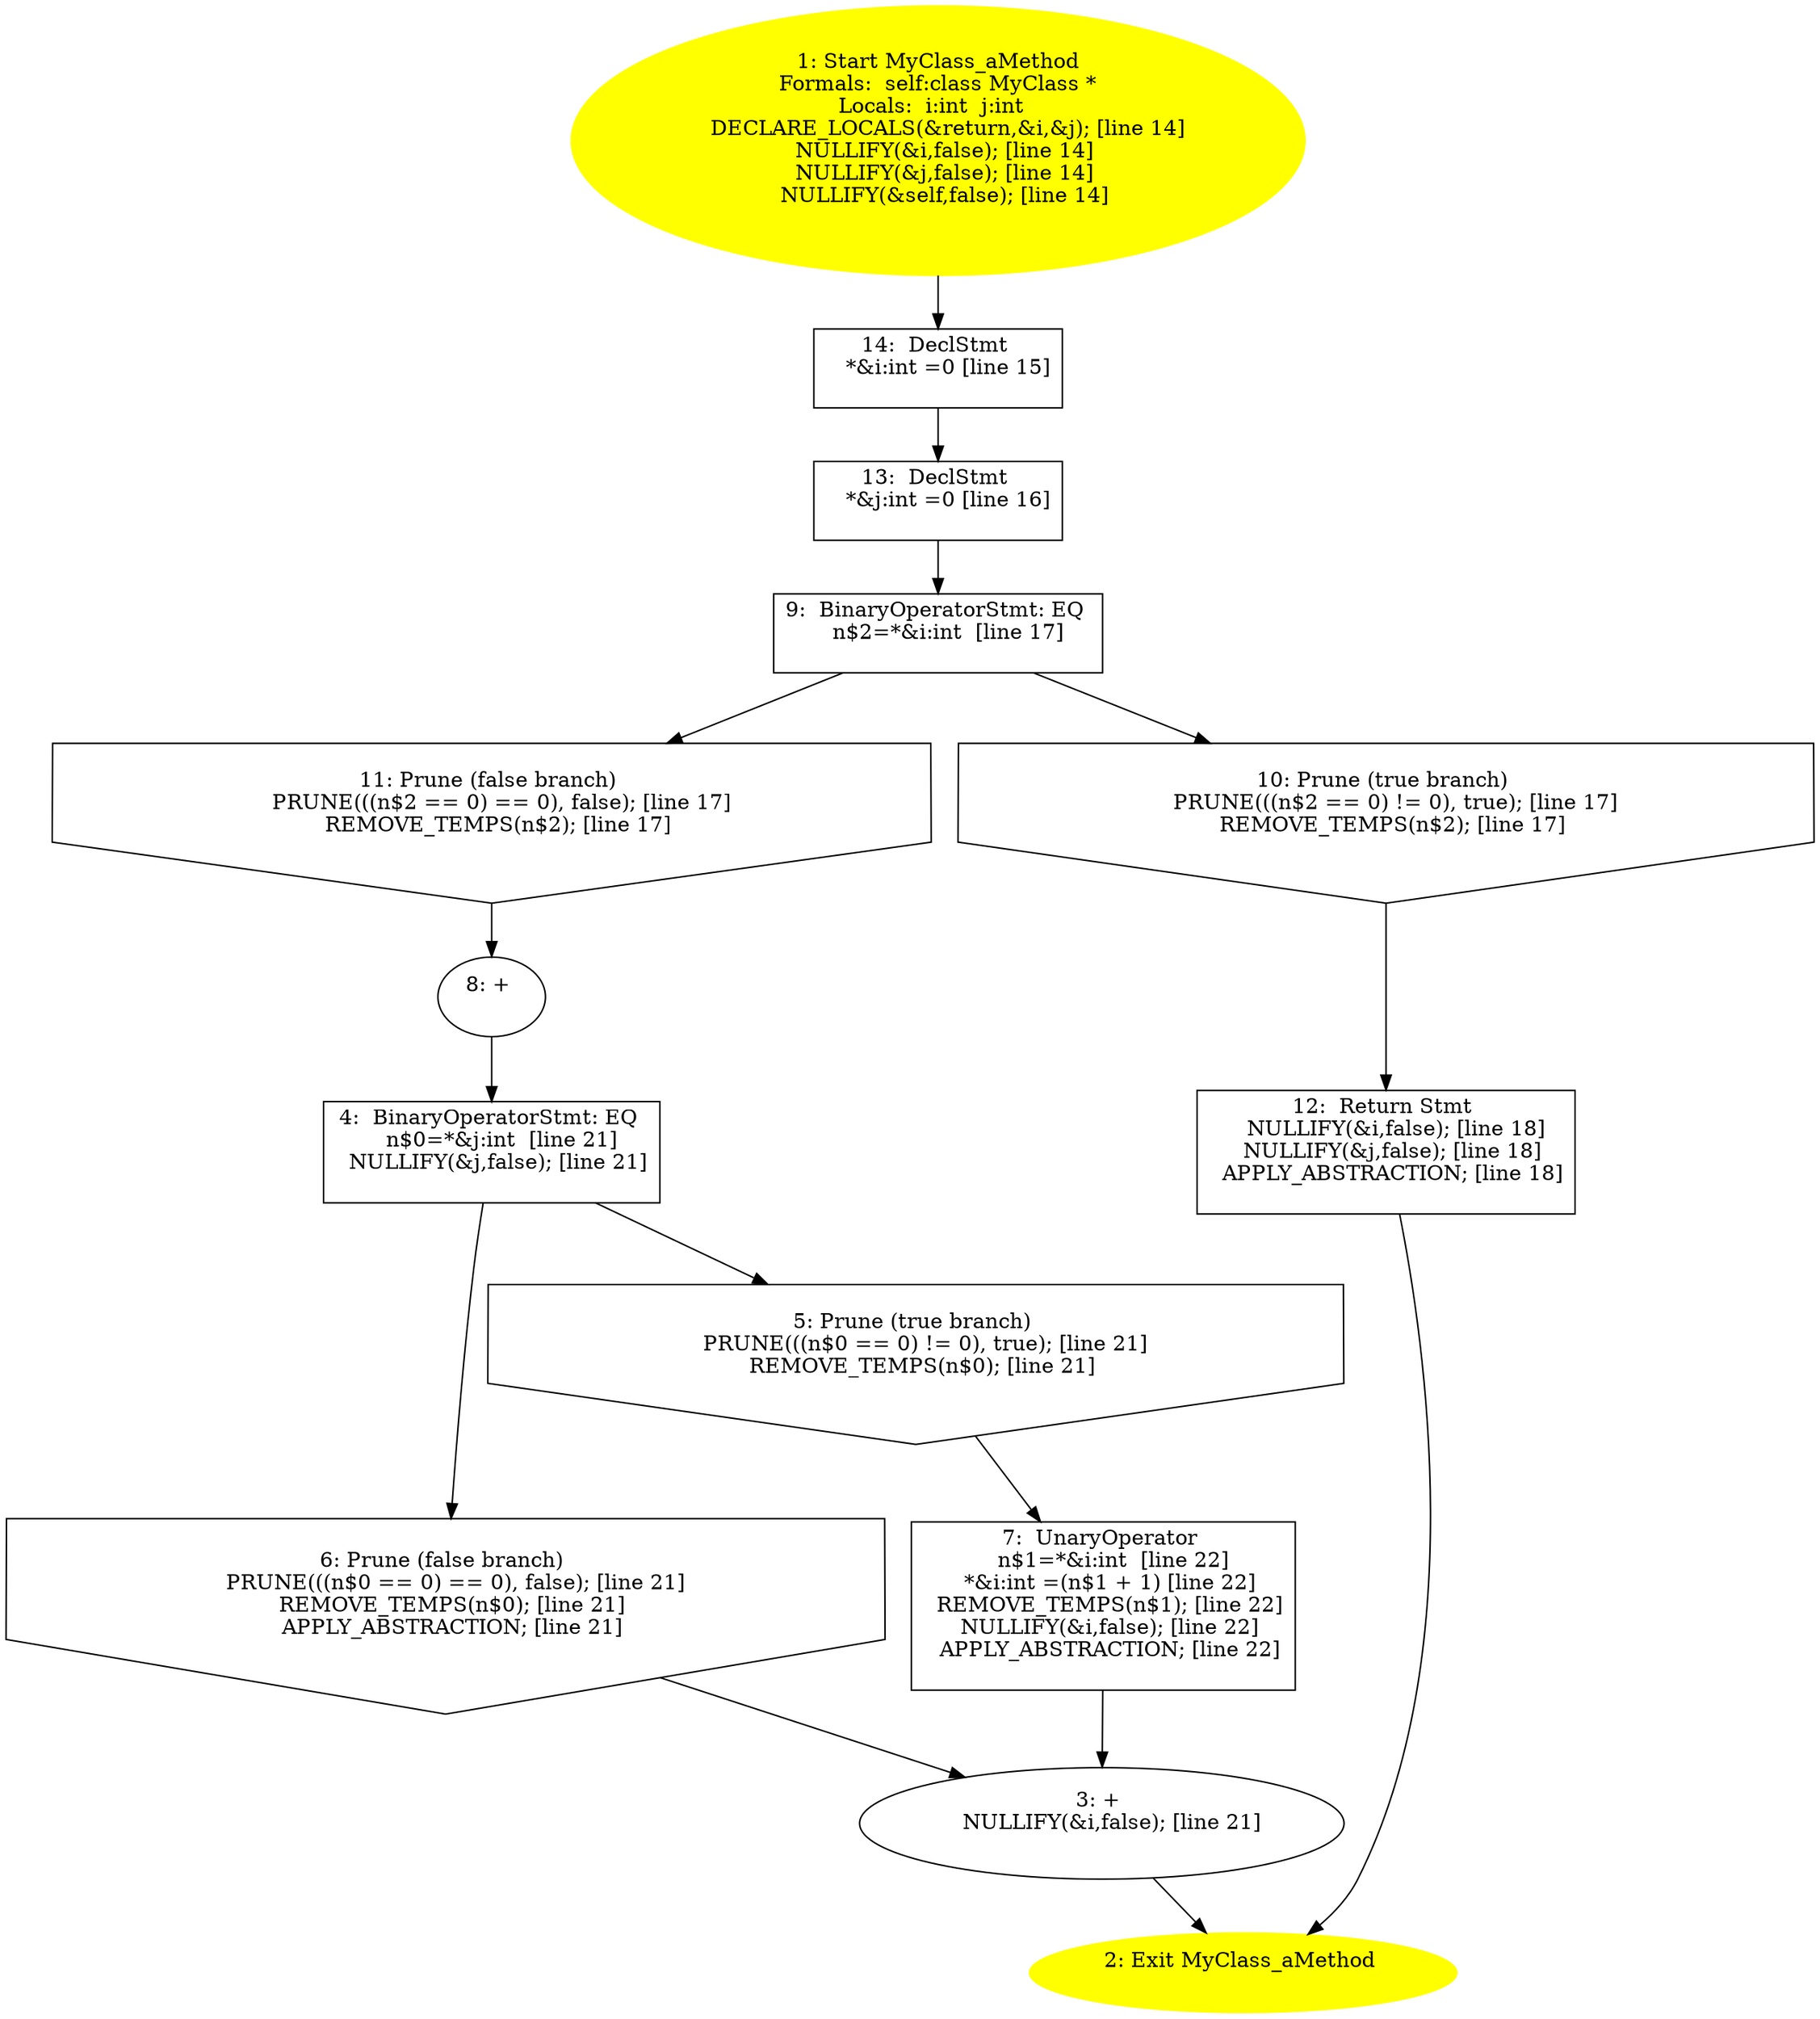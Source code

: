digraph iCFG {
14 [label="14:  DeclStmt \n   *&i:int =0 [line 15]\n " shape="box"]
	

	 14 -> 13 ;
13 [label="13:  DeclStmt \n   *&j:int =0 [line 16]\n " shape="box"]
	

	 13 -> 9 ;
12 [label="12:  Return Stmt \n   NULLIFY(&i,false); [line 18]\n  NULLIFY(&j,false); [line 18]\n  APPLY_ABSTRACTION; [line 18]\n " shape="box"]
	

	 12 -> 2 ;
11 [label="11: Prune (false branch) \n   PRUNE(((n$2 == 0) == 0), false); [line 17]\n  REMOVE_TEMPS(n$2); [line 17]\n " shape="invhouse"]
	

	 11 -> 8 ;
10 [label="10: Prune (true branch) \n   PRUNE(((n$2 == 0) != 0), true); [line 17]\n  REMOVE_TEMPS(n$2); [line 17]\n " shape="invhouse"]
	

	 10 -> 12 ;
9 [label="9:  BinaryOperatorStmt: EQ \n   n$2=*&i:int  [line 17]\n " shape="box"]
	

	 9 -> 10 ;
	 9 -> 11 ;
8 [label="8: + \n  " ]
	

	 8 -> 4 ;
7 [label="7:  UnaryOperator \n   n$1=*&i:int  [line 22]\n  *&i:int =(n$1 + 1) [line 22]\n  REMOVE_TEMPS(n$1); [line 22]\n  NULLIFY(&i,false); [line 22]\n  APPLY_ABSTRACTION; [line 22]\n " shape="box"]
	

	 7 -> 3 ;
6 [label="6: Prune (false branch) \n   PRUNE(((n$0 == 0) == 0), false); [line 21]\n  REMOVE_TEMPS(n$0); [line 21]\n  APPLY_ABSTRACTION; [line 21]\n " shape="invhouse"]
	

	 6 -> 3 ;
5 [label="5: Prune (true branch) \n   PRUNE(((n$0 == 0) != 0), true); [line 21]\n  REMOVE_TEMPS(n$0); [line 21]\n " shape="invhouse"]
	

	 5 -> 7 ;
4 [label="4:  BinaryOperatorStmt: EQ \n   n$0=*&j:int  [line 21]\n  NULLIFY(&j,false); [line 21]\n " shape="box"]
	

	 4 -> 5 ;
	 4 -> 6 ;
3 [label="3: + \n   NULLIFY(&i,false); [line 21]\n " ]
	

	 3 -> 2 ;
2 [label="2: Exit MyClass_aMethod \n  " color=yellow style=filled]
	

1 [label="1: Start MyClass_aMethod\nFormals:  self:class MyClass *\nLocals:  i:int  j:int  \n   DECLARE_LOCALS(&return,&i,&j); [line 14]\n  NULLIFY(&i,false); [line 14]\n  NULLIFY(&j,false); [line 14]\n  NULLIFY(&self,false); [line 14]\n " color=yellow style=filled]
	

	 1 -> 14 ;
}
